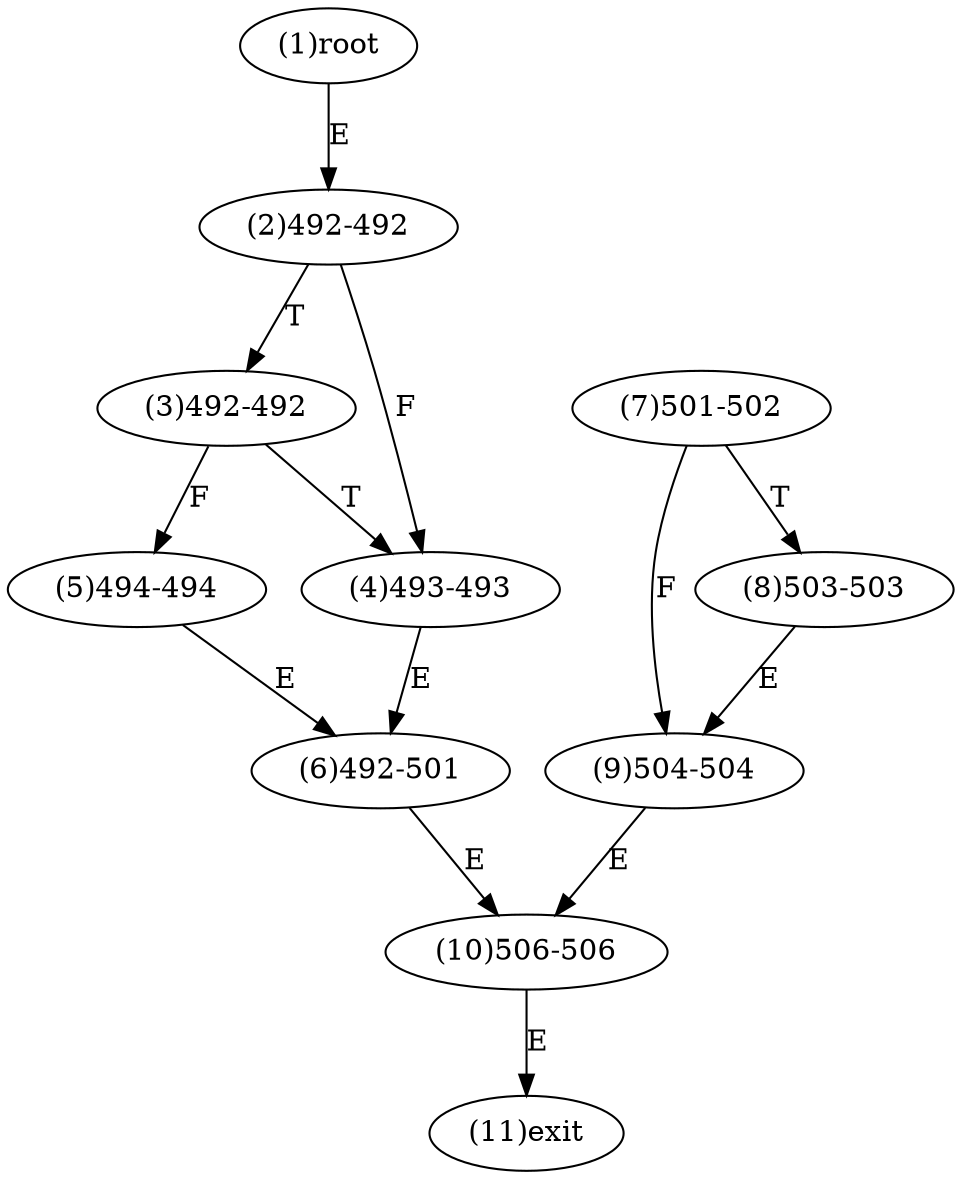digraph "" { 
1[ label="(1)root"];
2[ label="(2)492-492"];
3[ label="(3)492-492"];
4[ label="(4)493-493"];
5[ label="(5)494-494"];
6[ label="(6)492-501"];
7[ label="(7)501-502"];
8[ label="(8)503-503"];
9[ label="(9)504-504"];
10[ label="(10)506-506"];
11[ label="(11)exit"];
1->2[ label="E"];
2->4[ label="F"];
2->3[ label="T"];
3->5[ label="F"];
3->4[ label="T"];
4->6[ label="E"];
5->6[ label="E"];
6->10[ label="E"];
7->9[ label="F"];
7->8[ label="T"];
8->9[ label="E"];
9->10[ label="E"];
10->11[ label="E"];
}